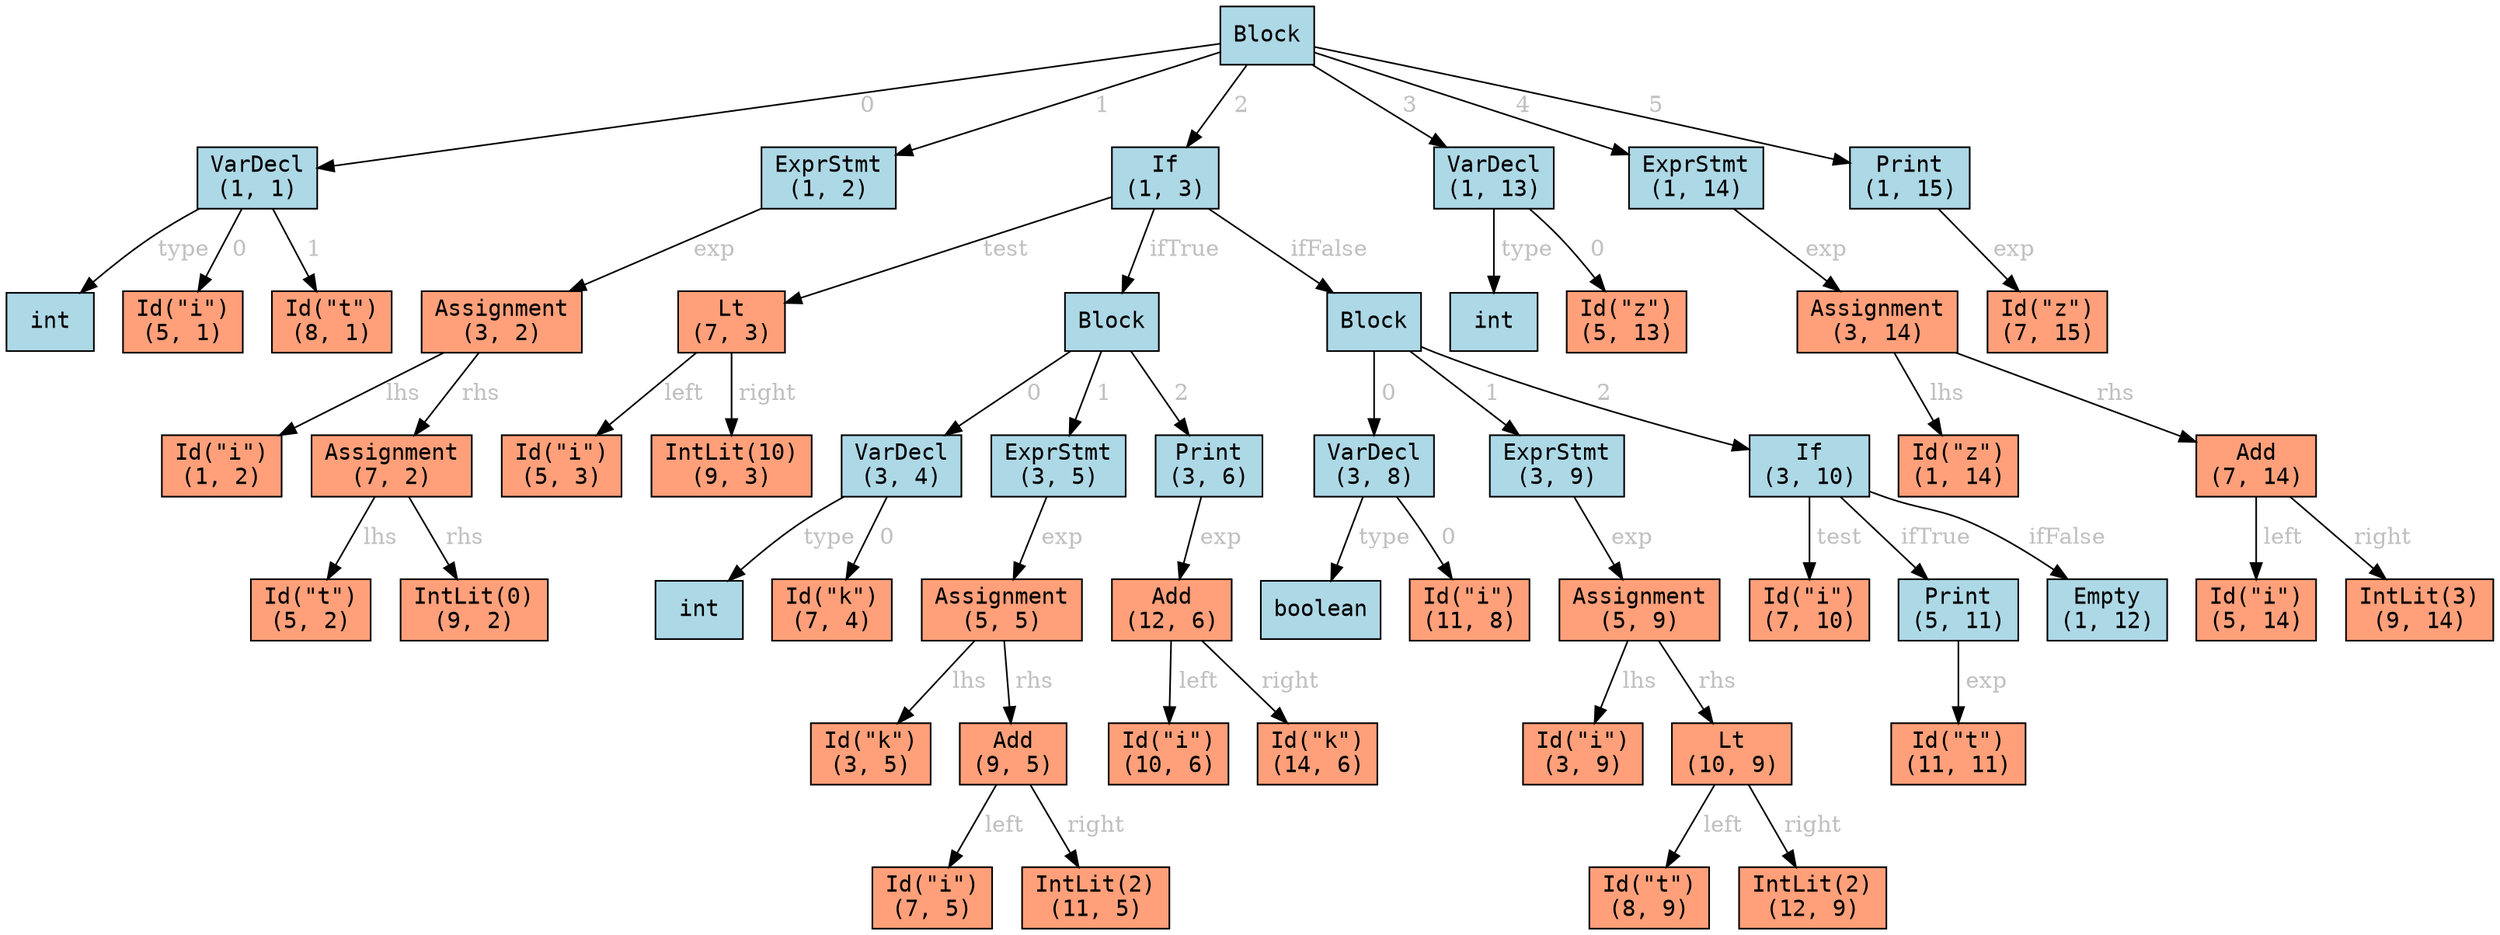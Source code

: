 digraph AST {
node [shape=box style=filled fontname=Courier];
0[label="Block" fillcolor="lightblue"];0 -> 1[label=" 0", fontcolor="gray"];
1[label="VarDecl\n(1, 1)" fillcolor="lightblue"];1 -> 2[label=" type", fontcolor="gray"];
2[label="int" fillcolor="lightblue"];1 -> 3[label=" 0", fontcolor="gray"];
3[label="Id(\"i\")\n(5, 1)" fillcolor="lightsalmon"];1 -> 4[label=" 1", fontcolor="gray"];
4[label="Id(\"t\")\n(8, 1)" fillcolor="lightsalmon"];0 -> 5[label=" 1", fontcolor="gray"];
5[label="ExprStmt\n(1, 2)" fillcolor="lightblue"];5 -> 6[label=" exp", fontcolor="gray"];
6[label="Assignment\n(3, 2)" fillcolor="lightsalmon"];6 -> 7[label=" lhs", fontcolor="gray"];
7[label="Id(\"i\")\n(1, 2)" fillcolor="lightsalmon"];6 -> 8[label=" rhs", fontcolor="gray"];
8[label="Assignment\n(7, 2)" fillcolor="lightsalmon"];8 -> 9[label=" lhs", fontcolor="gray"];
9[label="Id(\"t\")\n(5, 2)" fillcolor="lightsalmon"];8 -> 10[label=" rhs", fontcolor="gray"];
10[label="IntLit(0)\n(9, 2)" fillcolor="lightsalmon"];0 -> 11[label=" 2", fontcolor="gray"];
11[label="If\n(1, 3)" fillcolor="lightblue"];11 -> 12[label=" test", fontcolor="gray"];
12[label="Lt\n(7, 3)" fillcolor="lightsalmon"];12 -> 13[label=" left", fontcolor="gray"];
13[label="Id(\"i\")\n(5, 3)" fillcolor="lightsalmon"];12 -> 14[label=" right", fontcolor="gray"];
14[label="IntLit(10)\n(9, 3)" fillcolor="lightsalmon"];11 -> 15[label=" ifTrue", fontcolor="gray"];
15[label="Block" fillcolor="lightblue"];15 -> 16[label=" 0", fontcolor="gray"];
16[label="VarDecl\n(3, 4)" fillcolor="lightblue"];16 -> 17[label=" type", fontcolor="gray"];
17[label="int" fillcolor="lightblue"];16 -> 18[label=" 0", fontcolor="gray"];
18[label="Id(\"k\")\n(7, 4)" fillcolor="lightsalmon"];15 -> 19[label=" 1", fontcolor="gray"];
19[label="ExprStmt\n(3, 5)" fillcolor="lightblue"];19 -> 20[label=" exp", fontcolor="gray"];
20[label="Assignment\n(5, 5)" fillcolor="lightsalmon"];20 -> 21[label=" lhs", fontcolor="gray"];
21[label="Id(\"k\")\n(3, 5)" fillcolor="lightsalmon"];20 -> 22[label=" rhs", fontcolor="gray"];
22[label="Add\n(9, 5)" fillcolor="lightsalmon"];22 -> 23[label=" left", fontcolor="gray"];
23[label="Id(\"i\")\n(7, 5)" fillcolor="lightsalmon"];22 -> 24[label=" right", fontcolor="gray"];
24[label="IntLit(2)\n(11, 5)" fillcolor="lightsalmon"];15 -> 25[label=" 2", fontcolor="gray"];
25[label="Print\n(3, 6)" fillcolor="lightblue"];25 -> 26[label=" exp", fontcolor="gray"];
26[label="Add\n(12, 6)" fillcolor="lightsalmon"];26 -> 27[label=" left", fontcolor="gray"];
27[label="Id(\"i\")\n(10, 6)" fillcolor="lightsalmon"];26 -> 28[label=" right", fontcolor="gray"];
28[label="Id(\"k\")\n(14, 6)" fillcolor="lightsalmon"];11 -> 29[label=" ifFalse", fontcolor="gray"];
29[label="Block" fillcolor="lightblue"];29 -> 30[label=" 0", fontcolor="gray"];
30[label="VarDecl\n(3, 8)" fillcolor="lightblue"];30 -> 31[label=" type", fontcolor="gray"];
31[label="boolean" fillcolor="lightblue"];30 -> 32[label=" 0", fontcolor="gray"];
32[label="Id(\"i\")\n(11, 8)" fillcolor="lightsalmon"];29 -> 33[label=" 1", fontcolor="gray"];
33[label="ExprStmt\n(3, 9)" fillcolor="lightblue"];33 -> 34[label=" exp", fontcolor="gray"];
34[label="Assignment\n(5, 9)" fillcolor="lightsalmon"];34 -> 35[label=" lhs", fontcolor="gray"];
35[label="Id(\"i\")\n(3, 9)" fillcolor="lightsalmon"];34 -> 36[label=" rhs", fontcolor="gray"];
36[label="Lt\n(10, 9)" fillcolor="lightsalmon"];36 -> 37[label=" left", fontcolor="gray"];
37[label="Id(\"t\")\n(8, 9)" fillcolor="lightsalmon"];36 -> 38[label=" right", fontcolor="gray"];
38[label="IntLit(2)\n(12, 9)" fillcolor="lightsalmon"];29 -> 39[label=" 2", fontcolor="gray"];
39[label="If\n(3, 10)" fillcolor="lightblue"];39 -> 40[label=" test", fontcolor="gray"];
40[label="Id(\"i\")\n(7, 10)" fillcolor="lightsalmon"];39 -> 41[label=" ifTrue", fontcolor="gray"];
41[label="Print\n(5, 11)" fillcolor="lightblue"];41 -> 42[label=" exp", fontcolor="gray"];
42[label="Id(\"t\")\n(11, 11)" fillcolor="lightsalmon"];39 -> 43[label=" ifFalse", fontcolor="gray"];
43[label="Empty\n(1, 12)" fillcolor="lightblue"];0 -> 44[label=" 3", fontcolor="gray"];
44[label="VarDecl\n(1, 13)" fillcolor="lightblue"];44 -> 45[label=" type", fontcolor="gray"];
45[label="int" fillcolor="lightblue"];44 -> 46[label=" 0", fontcolor="gray"];
46[label="Id(\"z\")\n(5, 13)" fillcolor="lightsalmon"];0 -> 47[label=" 4", fontcolor="gray"];
47[label="ExprStmt\n(1, 14)" fillcolor="lightblue"];47 -> 48[label=" exp", fontcolor="gray"];
48[label="Assignment\n(3, 14)" fillcolor="lightsalmon"];48 -> 49[label=" lhs", fontcolor="gray"];
49[label="Id(\"z\")\n(1, 14)" fillcolor="lightsalmon"];48 -> 50[label=" rhs", fontcolor="gray"];
50[label="Add\n(7, 14)" fillcolor="lightsalmon"];50 -> 51[label=" left", fontcolor="gray"];
51[label="Id(\"i\")\n(5, 14)" fillcolor="lightsalmon"];50 -> 52[label=" right", fontcolor="gray"];
52[label="IntLit(3)\n(9, 14)" fillcolor="lightsalmon"];0 -> 53[label=" 5", fontcolor="gray"];
53[label="Print\n(1, 15)" fillcolor="lightblue"];53 -> 54[label=" exp", fontcolor="gray"];
54[label="Id(\"z\")\n(7, 15)" fillcolor="lightsalmon"];}
